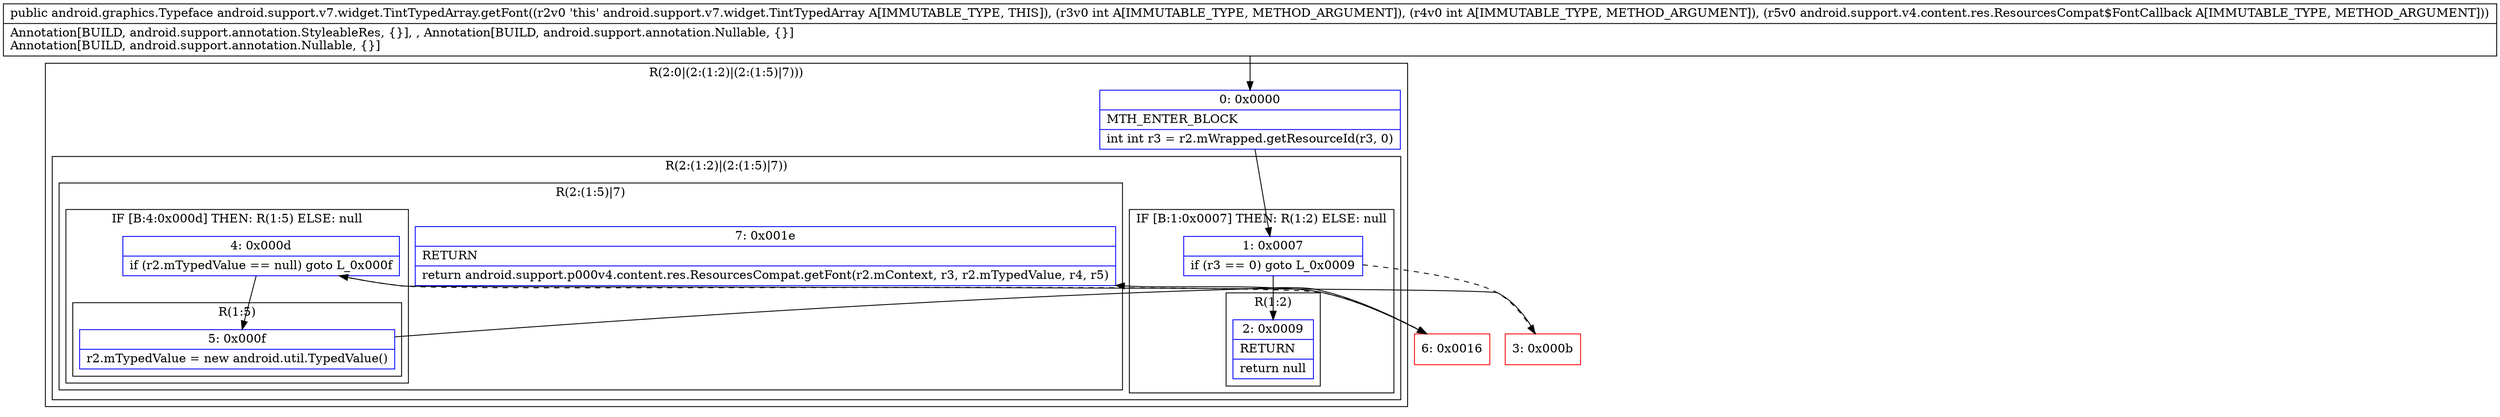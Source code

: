 digraph "CFG forandroid.support.v7.widget.TintTypedArray.getFont(IILandroid\/support\/v4\/content\/res\/ResourcesCompat$FontCallback;)Landroid\/graphics\/Typeface;" {
subgraph cluster_Region_1043608518 {
label = "R(2:0|(2:(1:2)|(2:(1:5)|7)))";
node [shape=record,color=blue];
Node_0 [shape=record,label="{0\:\ 0x0000|MTH_ENTER_BLOCK\l|int int r3 = r2.mWrapped.getResourceId(r3, 0)\l}"];
subgraph cluster_Region_94316145 {
label = "R(2:(1:2)|(2:(1:5)|7))";
node [shape=record,color=blue];
subgraph cluster_IfRegion_1554898421 {
label = "IF [B:1:0x0007] THEN: R(1:2) ELSE: null";
node [shape=record,color=blue];
Node_1 [shape=record,label="{1\:\ 0x0007|if (r3 == 0) goto L_0x0009\l}"];
subgraph cluster_Region_973986048 {
label = "R(1:2)";
node [shape=record,color=blue];
Node_2 [shape=record,label="{2\:\ 0x0009|RETURN\l|return null\l}"];
}
}
subgraph cluster_Region_1600645893 {
label = "R(2:(1:5)|7)";
node [shape=record,color=blue];
subgraph cluster_IfRegion_585511368 {
label = "IF [B:4:0x000d] THEN: R(1:5) ELSE: null";
node [shape=record,color=blue];
Node_4 [shape=record,label="{4\:\ 0x000d|if (r2.mTypedValue == null) goto L_0x000f\l}"];
subgraph cluster_Region_611153111 {
label = "R(1:5)";
node [shape=record,color=blue];
Node_5 [shape=record,label="{5\:\ 0x000f|r2.mTypedValue = new android.util.TypedValue()\l}"];
}
}
Node_7 [shape=record,label="{7\:\ 0x001e|RETURN\l|return android.support.p000v4.content.res.ResourcesCompat.getFont(r2.mContext, r3, r2.mTypedValue, r4, r5)\l}"];
}
}
}
Node_3 [shape=record,color=red,label="{3\:\ 0x000b}"];
Node_6 [shape=record,color=red,label="{6\:\ 0x0016}"];
MethodNode[shape=record,label="{public android.graphics.Typeface android.support.v7.widget.TintTypedArray.getFont((r2v0 'this' android.support.v7.widget.TintTypedArray A[IMMUTABLE_TYPE, THIS]), (r3v0 int A[IMMUTABLE_TYPE, METHOD_ARGUMENT]), (r4v0 int A[IMMUTABLE_TYPE, METHOD_ARGUMENT]), (r5v0 android.support.v4.content.res.ResourcesCompat$FontCallback A[IMMUTABLE_TYPE, METHOD_ARGUMENT]))  | Annotation[BUILD, android.support.annotation.StyleableRes, \{\}], , Annotation[BUILD, android.support.annotation.Nullable, \{\}]\lAnnotation[BUILD, android.support.annotation.Nullable, \{\}]\l}"];
MethodNode -> Node_0;
Node_0 -> Node_1;
Node_1 -> Node_2;
Node_1 -> Node_3[style=dashed];
Node_4 -> Node_5;
Node_4 -> Node_6[style=dashed];
Node_5 -> Node_6;
Node_3 -> Node_4;
Node_6 -> Node_7;
}

